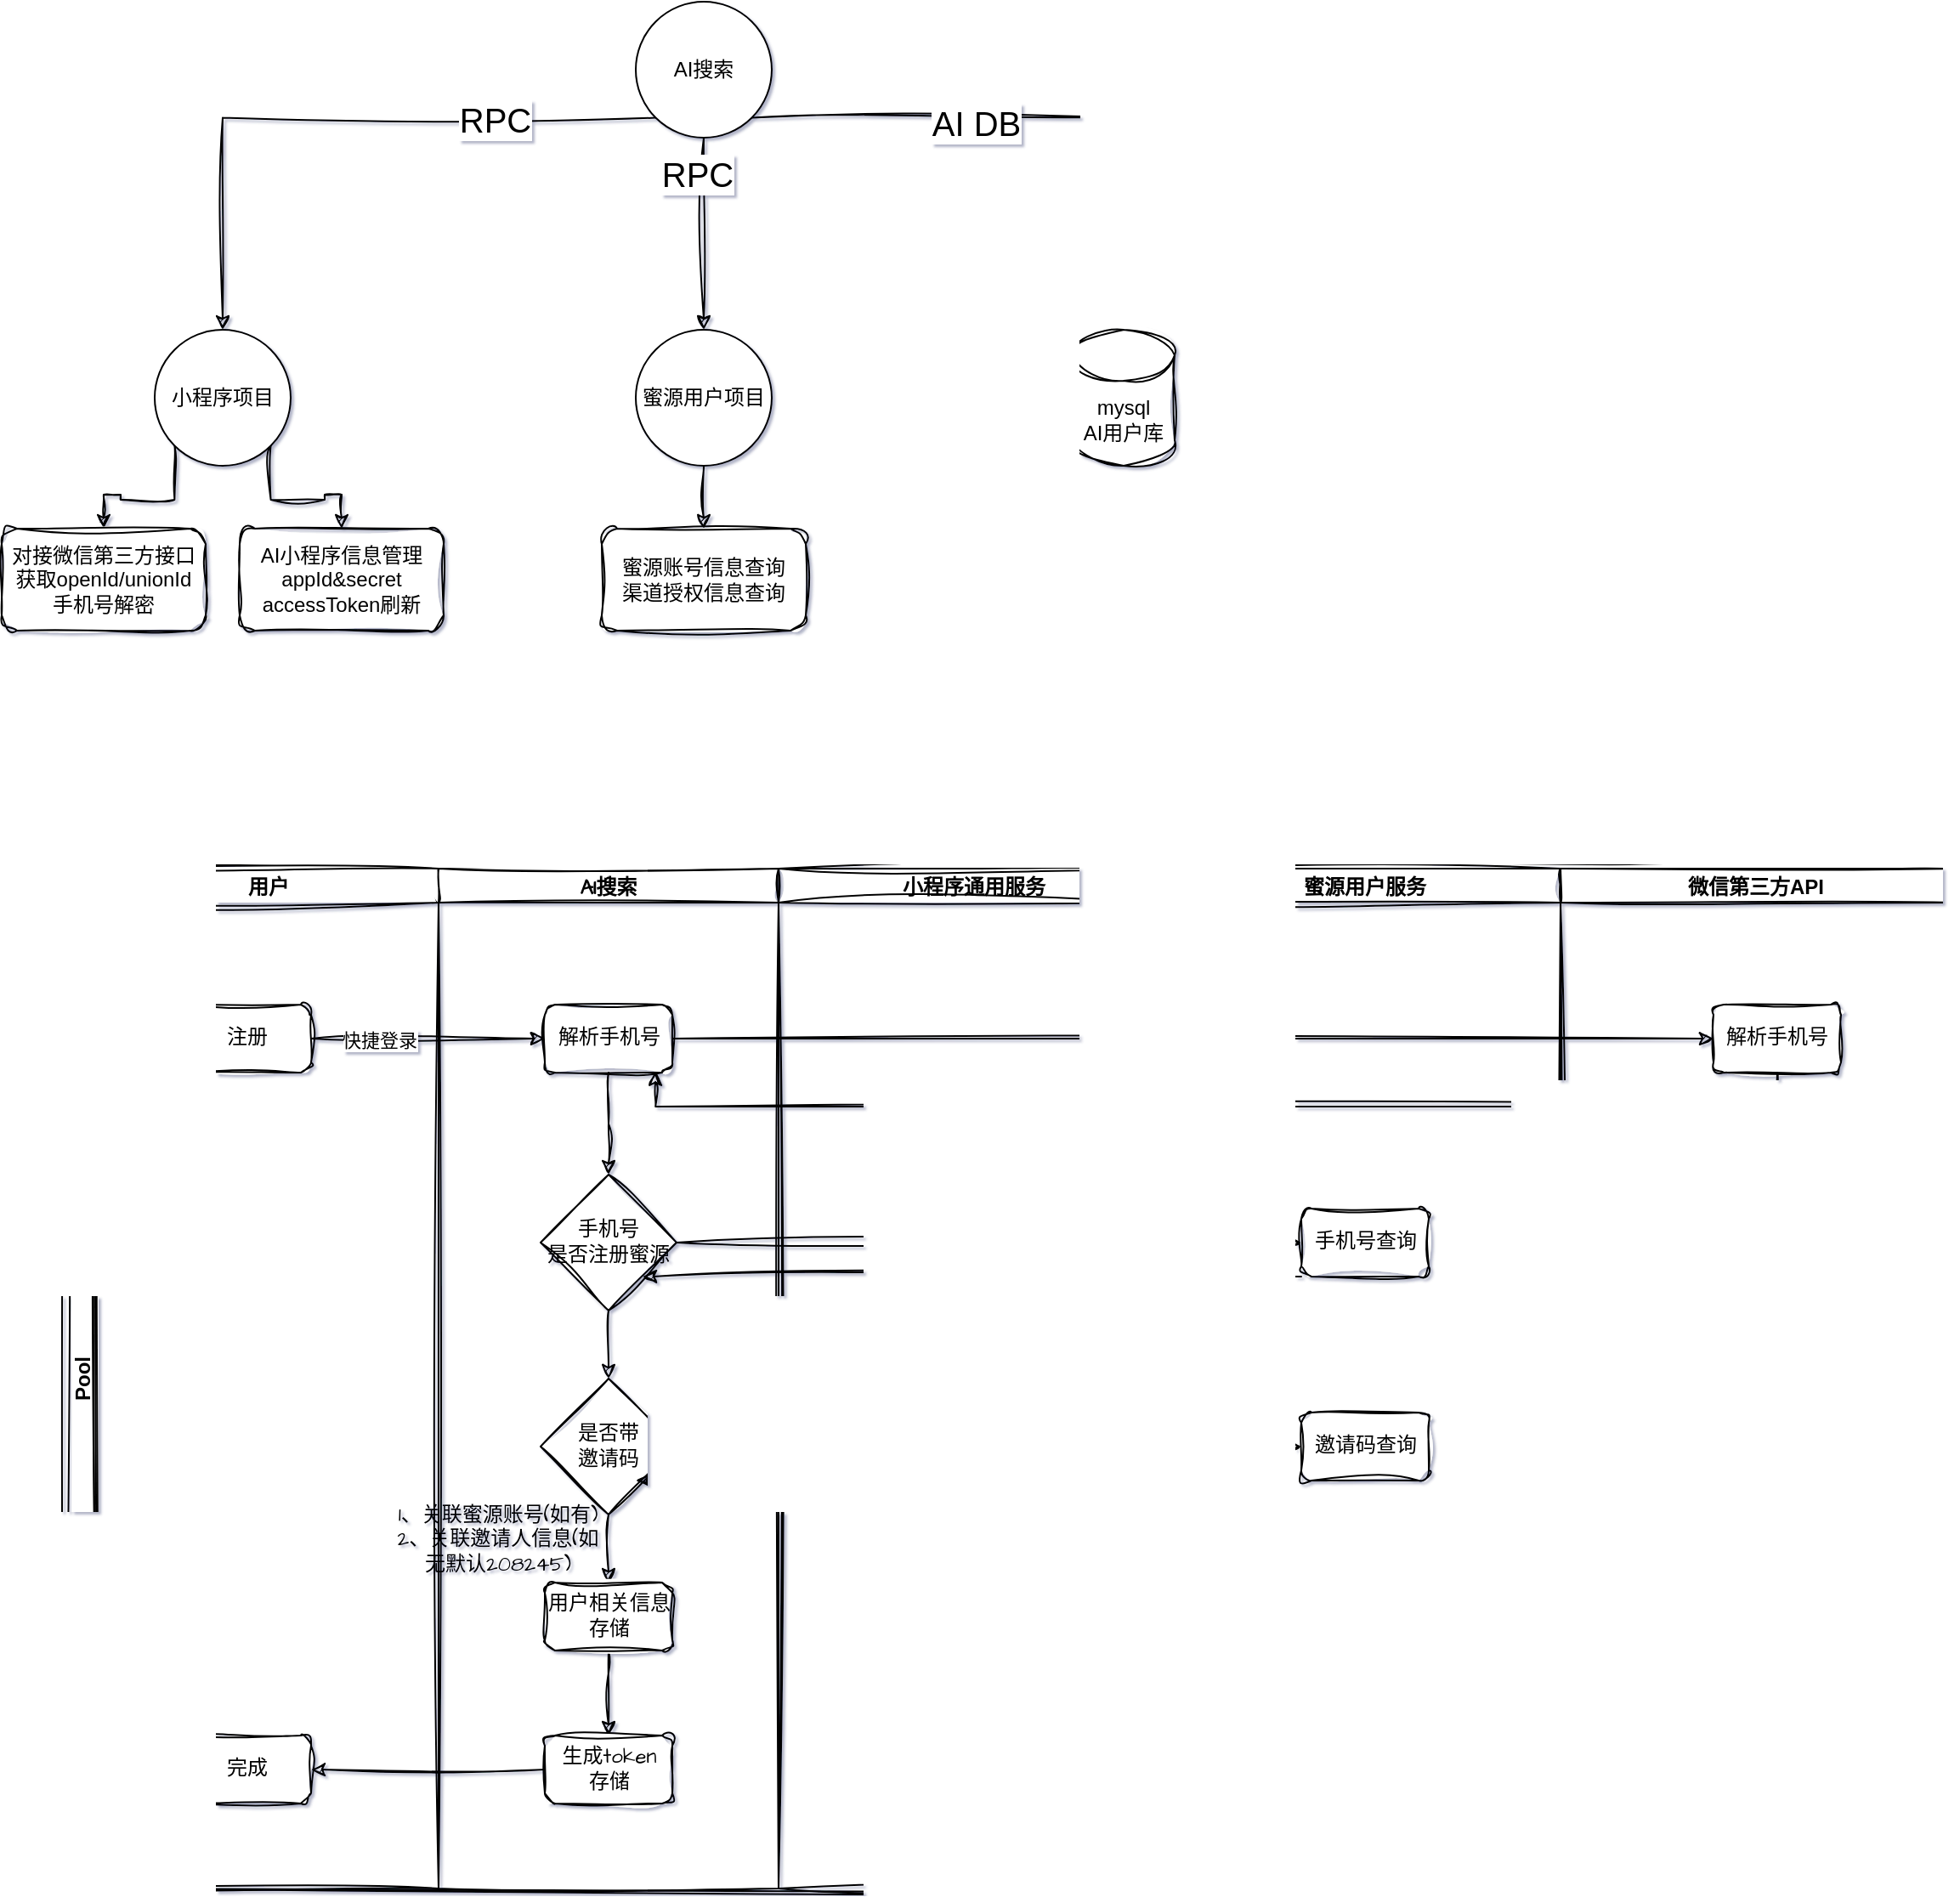 <mxfile version="25.0.1">
  <diagram name="第 1 页" id="D3y8B_VSon4lfVL2JQVJ">
    <mxGraphModel dx="1242" dy="610" grid="1" gridSize="10" guides="1" tooltips="1" connect="1" arrows="1" fold="1" page="1" pageScale="1" pageWidth="827" pageHeight="1169" math="0" shadow="1">
      <root>
        <mxCell id="0" />
        <mxCell id="1" parent="0" />
        <mxCell id="RqRTATrgt7MeRBz05JWU-7" style="edgeStyle=orthogonalEdgeStyle;rounded=0;sketch=1;hachureGap=4;jiggle=2;curveFitting=1;orthogonalLoop=1;jettySize=auto;html=1;exitX=0;exitY=1;exitDx=0;exitDy=0;fontFamily=Helvetica;" edge="1" parent="1" source="RqRTATrgt7MeRBz05JWU-1" target="RqRTATrgt7MeRBz05JWU-2">
          <mxGeometry relative="1" as="geometry">
            <Array as="points">
              <mxPoint x="203" y="168" />
            </Array>
          </mxGeometry>
        </mxCell>
        <mxCell id="RqRTATrgt7MeRBz05JWU-9" value="RPC" style="edgeLabel;html=1;align=center;verticalAlign=middle;resizable=0;points=[];sketch=1;hachureGap=4;jiggle=2;curveFitting=1;fontFamily=Helvetica;fontSize=20;" vertex="1" connectable="0" parent="RqRTATrgt7MeRBz05JWU-7">
          <mxGeometry x="-0.501" relative="1" as="geometry">
            <mxPoint as="offset" />
          </mxGeometry>
        </mxCell>
        <mxCell id="RqRTATrgt7MeRBz05JWU-8" style="edgeStyle=orthogonalEdgeStyle;rounded=0;sketch=1;hachureGap=4;jiggle=2;curveFitting=1;orthogonalLoop=1;jettySize=auto;html=1;exitX=0.5;exitY=1;exitDx=0;exitDy=0;fontFamily=Helvetica;" edge="1" parent="1" source="RqRTATrgt7MeRBz05JWU-1" target="RqRTATrgt7MeRBz05JWU-4">
          <mxGeometry relative="1" as="geometry" />
        </mxCell>
        <mxCell id="RqRTATrgt7MeRBz05JWU-10" value="RPC" style="edgeLabel;html=1;align=center;verticalAlign=middle;resizable=0;points=[];sketch=1;hachureGap=4;jiggle=2;curveFitting=1;fontFamily=Helvetica;fontSize=20;" vertex="1" connectable="0" parent="RqRTATrgt7MeRBz05JWU-8">
          <mxGeometry x="-0.64" y="-4" relative="1" as="geometry">
            <mxPoint as="offset" />
          </mxGeometry>
        </mxCell>
        <mxCell id="RqRTATrgt7MeRBz05JWU-18" style="edgeStyle=orthogonalEdgeStyle;rounded=0;sketch=1;hachureGap=4;jiggle=2;curveFitting=1;orthogonalLoop=1;jettySize=auto;html=1;exitX=1;exitY=1;exitDx=0;exitDy=0;fontFamily=Helvetica;" edge="1" parent="1" source="RqRTATrgt7MeRBz05JWU-1" target="RqRTATrgt7MeRBz05JWU-17">
          <mxGeometry relative="1" as="geometry" />
        </mxCell>
        <mxCell id="RqRTATrgt7MeRBz05JWU-19" value="AI DB" style="edgeLabel;html=1;align=center;verticalAlign=middle;resizable=0;points=[];sketch=1;hachureGap=4;jiggle=2;curveFitting=1;fontFamily=Helvetica;fontSize=20;" vertex="1" connectable="0" parent="RqRTATrgt7MeRBz05JWU-18">
          <mxGeometry x="-0.233" y="-2" relative="1" as="geometry">
            <mxPoint as="offset" />
          </mxGeometry>
        </mxCell>
        <mxCell id="RqRTATrgt7MeRBz05JWU-1" value="AI搜索" style="ellipse;whiteSpace=wrap;html=1;aspect=fixed;fontFamily=Helvetica;" vertex="1" parent="1">
          <mxGeometry x="446" y="100" width="80" height="80" as="geometry" />
        </mxCell>
        <mxCell id="RqRTATrgt7MeRBz05JWU-12" style="edgeStyle=orthogonalEdgeStyle;rounded=0;sketch=1;hachureGap=4;jiggle=2;curveFitting=1;orthogonalLoop=1;jettySize=auto;html=1;exitX=0;exitY=1;exitDx=0;exitDy=0;entryX=0.5;entryY=0;entryDx=0;entryDy=0;fontFamily=Helvetica;" edge="1" parent="1" source="RqRTATrgt7MeRBz05JWU-2" target="RqRTATrgt7MeRBz05JWU-11">
          <mxGeometry relative="1" as="geometry" />
        </mxCell>
        <mxCell id="RqRTATrgt7MeRBz05JWU-14" style="edgeStyle=orthogonalEdgeStyle;rounded=0;sketch=1;hachureGap=4;jiggle=2;curveFitting=1;orthogonalLoop=1;jettySize=auto;html=1;exitX=1;exitY=1;exitDx=0;exitDy=0;entryX=0.5;entryY=0;entryDx=0;entryDy=0;fontFamily=Helvetica;" edge="1" parent="1" source="RqRTATrgt7MeRBz05JWU-2" target="RqRTATrgt7MeRBz05JWU-13">
          <mxGeometry relative="1" as="geometry" />
        </mxCell>
        <mxCell id="RqRTATrgt7MeRBz05JWU-2" value="小程序项目" style="ellipse;whiteSpace=wrap;html=1;aspect=fixed;fontFamily=Helvetica;" vertex="1" parent="1">
          <mxGeometry x="163" y="293" width="80" height="80" as="geometry" />
        </mxCell>
        <mxCell id="RqRTATrgt7MeRBz05JWU-16" style="edgeStyle=orthogonalEdgeStyle;rounded=0;sketch=1;hachureGap=4;jiggle=2;curveFitting=1;orthogonalLoop=1;jettySize=auto;html=1;exitX=0.5;exitY=1;exitDx=0;exitDy=0;entryX=0.5;entryY=0;entryDx=0;entryDy=0;fontFamily=Helvetica;" edge="1" parent="1" source="RqRTATrgt7MeRBz05JWU-4" target="RqRTATrgt7MeRBz05JWU-15">
          <mxGeometry relative="1" as="geometry" />
        </mxCell>
        <mxCell id="RqRTATrgt7MeRBz05JWU-4" value="蜜源用户项目" style="ellipse;whiteSpace=wrap;html=1;aspect=fixed;fontFamily=Helvetica;" vertex="1" parent="1">
          <mxGeometry x="446" y="293" width="80" height="80" as="geometry" />
        </mxCell>
        <mxCell id="RqRTATrgt7MeRBz05JWU-11" value="&lt;div&gt;对接微信第三方接口&lt;/div&gt;&lt;div&gt;获取openId/unionId&lt;/div&gt;&lt;div&gt;手机号解密&lt;/div&gt;" style="rounded=1;whiteSpace=wrap;html=1;sketch=1;hachureGap=4;jiggle=2;curveFitting=1;fontFamily=Helvetica;" vertex="1" parent="1">
          <mxGeometry x="73" y="410" width="120" height="60" as="geometry" />
        </mxCell>
        <mxCell id="RqRTATrgt7MeRBz05JWU-13" value="&lt;div&gt;AI小程序信息管理&lt;/div&gt;&lt;div&gt;appId&amp;amp;secret&lt;/div&gt;&lt;div&gt;accessToken刷新&lt;/div&gt;" style="rounded=1;whiteSpace=wrap;html=1;sketch=1;hachureGap=4;jiggle=2;curveFitting=1;fontFamily=Helvetica;" vertex="1" parent="1">
          <mxGeometry x="213" y="410" width="120" height="60" as="geometry" />
        </mxCell>
        <mxCell id="RqRTATrgt7MeRBz05JWU-15" value="&lt;div&gt;蜜源账号信息查询&lt;/div&gt;&lt;div&gt;渠道授权信息查询&lt;/div&gt;" style="rounded=1;whiteSpace=wrap;html=1;sketch=1;hachureGap=4;jiggle=2;curveFitting=1;fontFamily=Helvetica;" vertex="1" parent="1">
          <mxGeometry x="426" y="410" width="120" height="60" as="geometry" />
        </mxCell>
        <mxCell id="RqRTATrgt7MeRBz05JWU-17" value="&lt;div&gt;mysql&lt;/div&gt;&lt;div&gt;AI用户库&lt;/div&gt;" style="shape=cylinder3;whiteSpace=wrap;html=1;boundedLbl=1;backgroundOutline=1;size=15;sketch=1;hachureGap=4;jiggle=2;curveFitting=1;fontFamily=Helvetica;" vertex="1" parent="1">
          <mxGeometry x="703" y="293" width="60" height="80" as="geometry" />
        </mxCell>
        <mxCell id="RqRTATrgt7MeRBz05JWU-27" value="Pool" style="swimlane;childLayout=stackLayout;resizeParent=1;resizeParentMax=0;startSize=20;horizontal=0;horizontalStack=1;sketch=1;hachureGap=4;jiggle=2;curveFitting=1;fontFamily=Helvetica;" vertex="1" parent="1">
          <mxGeometry x="110" y="610" width="1110" height="600" as="geometry">
            <mxRectangle x="146" y="550" width="40" height="50" as="alternateBounds" />
          </mxGeometry>
        </mxCell>
        <mxCell id="RqRTATrgt7MeRBz05JWU-28" value="用户" style="swimlane;startSize=20;sketch=1;hachureGap=4;jiggle=2;curveFitting=1;fontFamily=Architects Daughter;fontSource=https%3A%2F%2Ffonts.googleapis.com%2Fcss%3Ffamily%3DArchitects%2BDaughter;" vertex="1" parent="RqRTATrgt7MeRBz05JWU-27">
          <mxGeometry x="20" width="200" height="600" as="geometry" />
        </mxCell>
        <mxCell id="RqRTATrgt7MeRBz05JWU-31" value="注册" style="rounded=1;whiteSpace=wrap;html=1;sketch=1;hachureGap=4;jiggle=2;curveFitting=1;fontFamily=Architects Daughter;fontSource=https%3A%2F%2Ffonts.googleapis.com%2Fcss%3Ffamily%3DArchitects%2BDaughter;" vertex="1" parent="RqRTATrgt7MeRBz05JWU-28">
          <mxGeometry x="50" y="80" width="75" height="40" as="geometry" />
        </mxCell>
        <mxCell id="RqRTATrgt7MeRBz05JWU-57" value="完成" style="rounded=1;whiteSpace=wrap;html=1;sketch=1;hachureGap=4;jiggle=2;curveFitting=1;fontFamily=Architects Daughter;fontSource=https%3A%2F%2Ffonts.googleapis.com%2Fcss%3Ffamily%3DArchitects%2BDaughter;" vertex="1" parent="RqRTATrgt7MeRBz05JWU-28">
          <mxGeometry x="50" y="510" width="75" height="40" as="geometry" />
        </mxCell>
        <mxCell id="RqRTATrgt7MeRBz05JWU-29" value="AI搜索" style="swimlane;startSize=20;sketch=1;hachureGap=4;jiggle=2;curveFitting=1;fontFamily=Architects Daughter;fontSource=https%3A%2F%2Ffonts.googleapis.com%2Fcss%3Ffamily%3DArchitects%2BDaughter;" vertex="1" parent="RqRTATrgt7MeRBz05JWU-27">
          <mxGeometry x="220" width="200" height="600" as="geometry" />
        </mxCell>
        <mxCell id="RqRTATrgt7MeRBz05JWU-45" style="edgeStyle=orthogonalEdgeStyle;rounded=0;sketch=1;hachureGap=4;jiggle=2;curveFitting=1;orthogonalLoop=1;jettySize=auto;html=1;entryX=0.5;entryY=0;entryDx=0;entryDy=0;fontFamily=Architects Daughter;fontSource=https%3A%2F%2Ffonts.googleapis.com%2Fcss%3Ffamily%3DArchitects%2BDaughter;" edge="1" parent="RqRTATrgt7MeRBz05JWU-29" source="RqRTATrgt7MeRBz05JWU-32">
          <mxGeometry relative="1" as="geometry">
            <mxPoint x="100" y="180" as="targetPoint" />
          </mxGeometry>
        </mxCell>
        <mxCell id="RqRTATrgt7MeRBz05JWU-32" value="解析手机号" style="rounded=1;whiteSpace=wrap;html=1;sketch=1;hachureGap=4;jiggle=2;curveFitting=1;fontFamily=Architects Daughter;fontSource=https%3A%2F%2Ffonts.googleapis.com%2Fcss%3Ffamily%3DArchitects%2BDaughter;" vertex="1" parent="RqRTATrgt7MeRBz05JWU-29">
          <mxGeometry x="62.5" y="80" width="75" height="40" as="geometry" />
        </mxCell>
        <mxCell id="RqRTATrgt7MeRBz05JWU-52" value="" style="edgeStyle=orthogonalEdgeStyle;rounded=0;sketch=1;hachureGap=4;jiggle=2;curveFitting=1;orthogonalLoop=1;jettySize=auto;html=1;fontFamily=Architects Daughter;fontSource=https%3A%2F%2Ffonts.googleapis.com%2Fcss%3Ffamily%3DArchitects%2BDaughter;" edge="1" parent="RqRTATrgt7MeRBz05JWU-29" source="RqRTATrgt7MeRBz05JWU-47" target="RqRTATrgt7MeRBz05JWU-51">
          <mxGeometry relative="1" as="geometry" />
        </mxCell>
        <mxCell id="RqRTATrgt7MeRBz05JWU-47" value="&lt;div&gt;手机号&lt;/div&gt;&lt;div&gt;是否注册蜜源&lt;/div&gt;" style="rhombus;whiteSpace=wrap;html=1;sketch=1;hachureGap=4;jiggle=2;curveFitting=1;fontFamily=Architects Daughter;fontSource=https%3A%2F%2Ffonts.googleapis.com%2Fcss%3Ffamily%3DArchitects%2BDaughter;" vertex="1" parent="RqRTATrgt7MeRBz05JWU-29">
          <mxGeometry x="60" y="180" width="80" height="80" as="geometry" />
        </mxCell>
        <mxCell id="RqRTATrgt7MeRBz05JWU-59" style="edgeStyle=orthogonalEdgeStyle;rounded=0;sketch=1;hachureGap=4;jiggle=2;curveFitting=1;orthogonalLoop=1;jettySize=auto;html=1;exitX=0.5;exitY=1;exitDx=0;exitDy=0;fontFamily=Architects Daughter;fontSource=https%3A%2F%2Ffonts.googleapis.com%2Fcss%3Ffamily%3DArchitects%2BDaughter;" edge="1" parent="RqRTATrgt7MeRBz05JWU-29" source="RqRTATrgt7MeRBz05JWU-51" target="RqRTATrgt7MeRBz05JWU-58">
          <mxGeometry relative="1" as="geometry" />
        </mxCell>
        <mxCell id="RqRTATrgt7MeRBz05JWU-51" value="&lt;div&gt;是否带&lt;/div&gt;&lt;div&gt;邀请码&lt;/div&gt;" style="rhombus;whiteSpace=wrap;html=1;sketch=1;hachureGap=4;jiggle=2;curveFitting=1;fontFamily=Architects Daughter;fontSource=https%3A%2F%2Ffonts.googleapis.com%2Fcss%3Ffamily%3DArchitects%2BDaughter;" vertex="1" parent="RqRTATrgt7MeRBz05JWU-29">
          <mxGeometry x="60" y="300" width="80" height="80" as="geometry" />
        </mxCell>
        <mxCell id="RqRTATrgt7MeRBz05JWU-88" style="edgeStyle=orthogonalEdgeStyle;rounded=0;sketch=1;hachureGap=4;jiggle=2;curveFitting=1;orthogonalLoop=1;jettySize=auto;html=1;fontFamily=Architects Daughter;fontSource=https%3A%2F%2Ffonts.googleapis.com%2Fcss%3Ffamily%3DArchitects%2BDaughter;" edge="1" parent="RqRTATrgt7MeRBz05JWU-29" source="RqRTATrgt7MeRBz05JWU-58" target="RqRTATrgt7MeRBz05JWU-87">
          <mxGeometry relative="1" as="geometry" />
        </mxCell>
        <mxCell id="RqRTATrgt7MeRBz05JWU-58" value="用户相关信息存储" style="rounded=1;whiteSpace=wrap;html=1;sketch=1;hachureGap=4;jiggle=2;curveFitting=1;fontFamily=Architects Daughter;fontSource=https%3A%2F%2Ffonts.googleapis.com%2Fcss%3Ffamily%3DArchitects%2BDaughter;" vertex="1" parent="RqRTATrgt7MeRBz05JWU-29">
          <mxGeometry x="62.5" y="420" width="75" height="40" as="geometry" />
        </mxCell>
        <mxCell id="RqRTATrgt7MeRBz05JWU-87" value="&lt;div&gt;生成token&lt;/div&gt;&lt;div&gt;存储&lt;/div&gt;" style="rounded=1;whiteSpace=wrap;html=1;sketch=1;hachureGap=4;jiggle=2;curveFitting=1;fontFamily=Architects Daughter;fontSource=https%3A%2F%2Ffonts.googleapis.com%2Fcss%3Ffamily%3DArchitects%2BDaughter;" vertex="1" parent="RqRTATrgt7MeRBz05JWU-29">
          <mxGeometry x="62.5" y="510" width="75" height="40" as="geometry" />
        </mxCell>
        <mxCell id="RqRTATrgt7MeRBz05JWU-90" value="&lt;div&gt;1、关联蜜源账号(如有)&lt;/div&gt;&lt;div&gt;2、关联邀请人信息(如无默认208245)&lt;/div&gt;" style="text;html=1;align=center;verticalAlign=middle;whiteSpace=wrap;rounded=0;fontFamily=Architects Daughter;fontSource=https%3A%2F%2Ffonts.googleapis.com%2Fcss%3Ffamily%3DArchitects%2BDaughter;" vertex="1" parent="RqRTATrgt7MeRBz05JWU-29">
          <mxGeometry x="-30" y="380" width="130" height="30" as="geometry" />
        </mxCell>
        <mxCell id="RqRTATrgt7MeRBz05JWU-30" value="小程序通用服务" style="swimlane;startSize=20;sketch=1;hachureGap=4;jiggle=2;curveFitting=1;fontFamily=Helvetica;" vertex="1" parent="RqRTATrgt7MeRBz05JWU-27">
          <mxGeometry x="420" width="230" height="600" as="geometry" />
        </mxCell>
        <mxCell id="RqRTATrgt7MeRBz05JWU-56" style="edgeStyle=orthogonalEdgeStyle;rounded=0;sketch=1;hachureGap=4;jiggle=2;curveFitting=1;orthogonalLoop=1;jettySize=auto;html=1;exitX=0;exitY=1;exitDx=0;exitDy=0;entryX=1;entryY=1;entryDx=0;entryDy=0;fontFamily=Architects Daughter;fontSource=https%3A%2F%2Ffonts.googleapis.com%2Fcss%3Ffamily%3DArchitects%2BDaughter;" edge="1" parent="RqRTATrgt7MeRBz05JWU-30">
          <mxGeometry relative="1" as="geometry">
            <mxPoint x="303.5" y="360" as="sourcePoint" />
            <mxPoint x="-84" y="360" as="targetPoint" />
          </mxGeometry>
        </mxCell>
        <mxCell id="RqRTATrgt7MeRBz05JWU-35" value="蜜源用户服务" style="swimlane;startSize=20;sketch=1;hachureGap=4;jiggle=2;curveFitting=1;fontFamily=Helvetica;" vertex="1" parent="RqRTATrgt7MeRBz05JWU-27">
          <mxGeometry x="650" width="230" height="600" as="geometry" />
        </mxCell>
        <mxCell id="RqRTATrgt7MeRBz05JWU-49" value="手机号查询" style="rounded=1;whiteSpace=wrap;html=1;sketch=1;hachureGap=4;jiggle=2;curveFitting=1;fontFamily=Architects Daughter;fontSource=https%3A%2F%2Ffonts.googleapis.com%2Fcss%3Ffamily%3DArchitects%2BDaughter;" vertex="1" parent="RqRTATrgt7MeRBz05JWU-35">
          <mxGeometry x="77.5" y="200" width="75" height="40" as="geometry" />
        </mxCell>
        <mxCell id="RqRTATrgt7MeRBz05JWU-53" value="邀请码查询" style="rounded=1;whiteSpace=wrap;html=1;sketch=1;hachureGap=4;jiggle=2;curveFitting=1;fontFamily=Architects Daughter;fontSource=https%3A%2F%2Ffonts.googleapis.com%2Fcss%3Ffamily%3DArchitects%2BDaughter;" vertex="1" parent="RqRTATrgt7MeRBz05JWU-35">
          <mxGeometry x="77.5" y="320" width="75" height="40" as="geometry" />
        </mxCell>
        <mxCell id="RqRTATrgt7MeRBz05JWU-40" value="微信第三方API" style="swimlane;startSize=20;sketch=1;hachureGap=4;jiggle=2;curveFitting=1;fontFamily=Helvetica;" vertex="1" parent="RqRTATrgt7MeRBz05JWU-27">
          <mxGeometry x="880" width="230" height="600" as="geometry" />
        </mxCell>
        <mxCell id="RqRTATrgt7MeRBz05JWU-36" value="解析手机号" style="rounded=1;whiteSpace=wrap;html=1;sketch=1;hachureGap=4;jiggle=2;curveFitting=1;fontFamily=Architects Daughter;fontSource=https%3A%2F%2Ffonts.googleapis.com%2Fcss%3Ffamily%3DArchitects%2BDaughter;" vertex="1" parent="RqRTATrgt7MeRBz05JWU-40">
          <mxGeometry x="90" y="80" width="75" height="40" as="geometry" />
        </mxCell>
        <mxCell id="RqRTATrgt7MeRBz05JWU-33" style="edgeStyle=orthogonalEdgeStyle;rounded=0;sketch=1;hachureGap=4;jiggle=2;curveFitting=1;orthogonalLoop=1;jettySize=auto;html=1;exitX=1;exitY=0.5;exitDx=0;exitDy=0;fontFamily=Architects Daughter;fontSource=https%3A%2F%2Ffonts.googleapis.com%2Fcss%3Ffamily%3DArchitects%2BDaughter;" edge="1" parent="RqRTATrgt7MeRBz05JWU-27" source="RqRTATrgt7MeRBz05JWU-31" target="RqRTATrgt7MeRBz05JWU-32">
          <mxGeometry relative="1" as="geometry" />
        </mxCell>
        <mxCell id="RqRTATrgt7MeRBz05JWU-34" value="快捷登录" style="edgeLabel;html=1;align=center;verticalAlign=middle;resizable=0;points=[];sketch=1;hachureGap=4;jiggle=2;curveFitting=1;fontFamily=Architects Daughter;fontSource=https%3A%2F%2Ffonts.googleapis.com%2Fcss%3Ffamily%3DArchitects%2BDaughter;" vertex="1" connectable="0" parent="RqRTATrgt7MeRBz05JWU-33">
          <mxGeometry x="-0.418" y="-1" relative="1" as="geometry">
            <mxPoint as="offset" />
          </mxGeometry>
        </mxCell>
        <mxCell id="RqRTATrgt7MeRBz05JWU-38" style="edgeStyle=orthogonalEdgeStyle;rounded=0;sketch=1;hachureGap=4;jiggle=2;curveFitting=1;orthogonalLoop=1;jettySize=auto;html=1;fontFamily=Architects Daughter;fontSource=https%3A%2F%2Ffonts.googleapis.com%2Fcss%3Ffamily%3DArchitects%2BDaughter;" edge="1" parent="RqRTATrgt7MeRBz05JWU-27" source="RqRTATrgt7MeRBz05JWU-32" target="RqRTATrgt7MeRBz05JWU-36">
          <mxGeometry relative="1" as="geometry" />
        </mxCell>
        <mxCell id="RqRTATrgt7MeRBz05JWU-44" style="edgeStyle=orthogonalEdgeStyle;rounded=0;sketch=1;hachureGap=4;jiggle=2;curveFitting=1;orthogonalLoop=1;jettySize=auto;html=1;exitX=0.5;exitY=1;exitDx=0;exitDy=0;entryX=0.868;entryY=0.983;entryDx=0;entryDy=0;entryPerimeter=0;fontFamily=Architects Daughter;fontSource=https%3A%2F%2Ffonts.googleapis.com%2Fcss%3Ffamily%3DArchitects%2BDaughter;" edge="1" parent="RqRTATrgt7MeRBz05JWU-27" source="RqRTATrgt7MeRBz05JWU-36" target="RqRTATrgt7MeRBz05JWU-32">
          <mxGeometry relative="1" as="geometry" />
        </mxCell>
        <mxCell id="RqRTATrgt7MeRBz05JWU-50" style="edgeStyle=orthogonalEdgeStyle;rounded=0;sketch=1;hachureGap=4;jiggle=2;curveFitting=1;orthogonalLoop=1;jettySize=auto;html=1;exitX=1;exitY=0.5;exitDx=0;exitDy=0;entryX=0;entryY=0.5;entryDx=0;entryDy=0;fontFamily=Architects Daughter;fontSource=https%3A%2F%2Ffonts.googleapis.com%2Fcss%3Ffamily%3DArchitects%2BDaughter;" edge="1" parent="RqRTATrgt7MeRBz05JWU-27" source="RqRTATrgt7MeRBz05JWU-47" target="RqRTATrgt7MeRBz05JWU-49">
          <mxGeometry relative="1" as="geometry" />
        </mxCell>
        <mxCell id="RqRTATrgt7MeRBz05JWU-54" style="edgeStyle=orthogonalEdgeStyle;rounded=0;sketch=1;hachureGap=4;jiggle=2;curveFitting=1;orthogonalLoop=1;jettySize=auto;html=1;fontFamily=Architects Daughter;fontSource=https%3A%2F%2Ffonts.googleapis.com%2Fcss%3Ffamily%3DArchitects%2BDaughter;" edge="1" parent="RqRTATrgt7MeRBz05JWU-27" source="RqRTATrgt7MeRBz05JWU-51" target="RqRTATrgt7MeRBz05JWU-53">
          <mxGeometry relative="1" as="geometry" />
        </mxCell>
        <mxCell id="RqRTATrgt7MeRBz05JWU-55" style="edgeStyle=orthogonalEdgeStyle;rounded=0;sketch=1;hachureGap=4;jiggle=2;curveFitting=1;orthogonalLoop=1;jettySize=auto;html=1;exitX=0;exitY=1;exitDx=0;exitDy=0;entryX=1;entryY=1;entryDx=0;entryDy=0;fontFamily=Architects Daughter;fontSource=https%3A%2F%2Ffonts.googleapis.com%2Fcss%3Ffamily%3DArchitects%2BDaughter;" edge="1" parent="RqRTATrgt7MeRBz05JWU-27" source="RqRTATrgt7MeRBz05JWU-49" target="RqRTATrgt7MeRBz05JWU-47">
          <mxGeometry relative="1" as="geometry">
            <Array as="points">
              <mxPoint x="620" y="240" />
              <mxPoint x="620" y="240" />
            </Array>
          </mxGeometry>
        </mxCell>
        <mxCell id="RqRTATrgt7MeRBz05JWU-89" style="edgeStyle=orthogonalEdgeStyle;rounded=0;sketch=1;hachureGap=4;jiggle=2;curveFitting=1;orthogonalLoop=1;jettySize=auto;html=1;fontFamily=Architects Daughter;fontSource=https%3A%2F%2Ffonts.googleapis.com%2Fcss%3Ffamily%3DArchitects%2BDaughter;" edge="1" parent="RqRTATrgt7MeRBz05JWU-27" source="RqRTATrgt7MeRBz05JWU-87" target="RqRTATrgt7MeRBz05JWU-57">
          <mxGeometry relative="1" as="geometry" />
        </mxCell>
      </root>
    </mxGraphModel>
  </diagram>
</mxfile>
